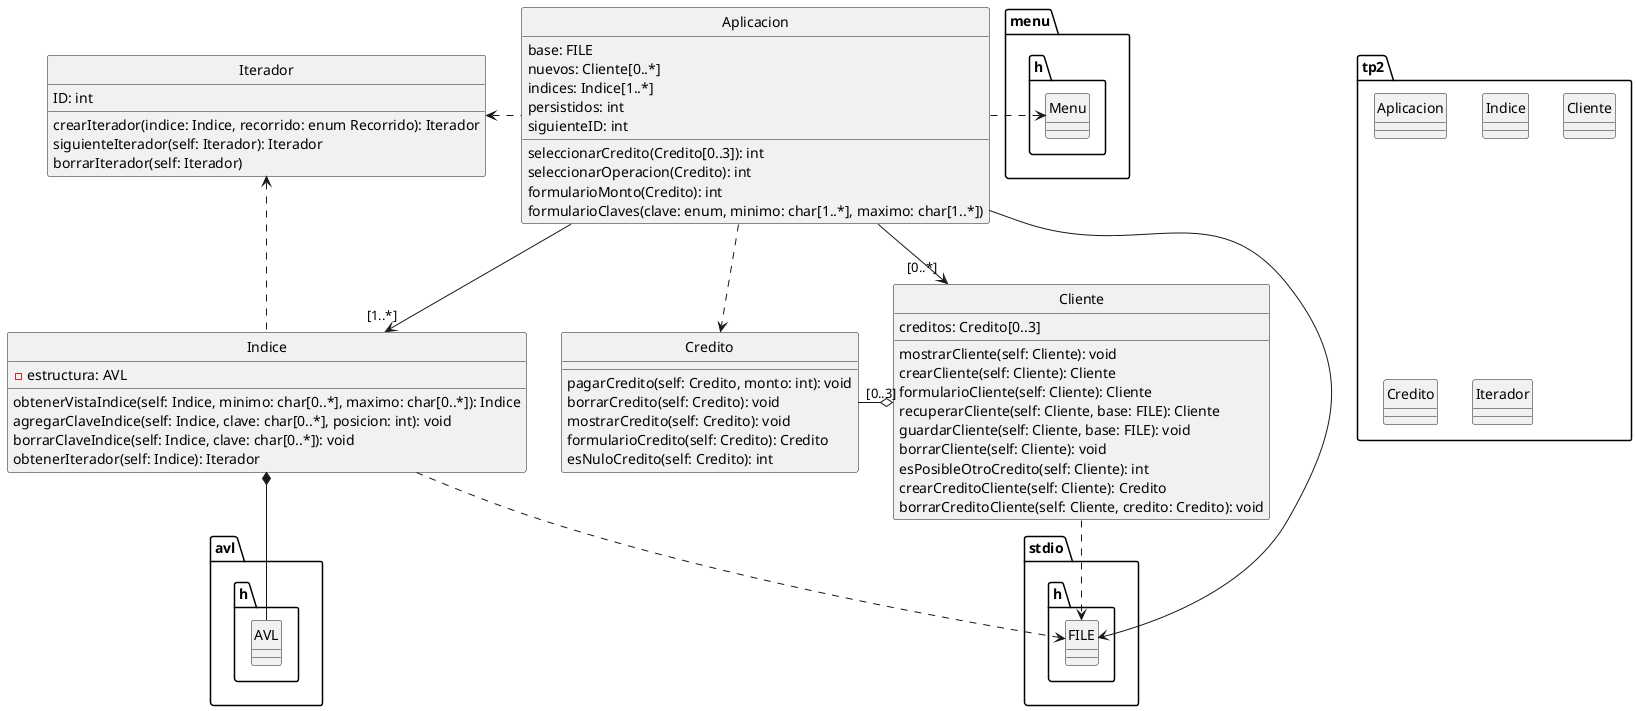 @startuml

package tp2 <<Folder>> {
    class Aplicacion 
    class Indice
    class Cliente
    class Credito
    class Iterador
}

package stdio.h <<Folder>> {
    class FILE
}

package avl.h <<Folder>> {
    class AVL
}

package menu.h <<Folder>> {
    class Menu
}

class Aplicacion {
	base: FILE
	nuevos: Cliente[0..*]
	indices: Indice[1..*]
	persistidos: int
	siguienteID: int
	seleccionarCredito(Credito[0..3]): int
	seleccionarOperacion(Credito): int
	formularioMonto(Credito): int
	formularioClaves(clave: enum, minimo: char[1..*], maximo: char[1..*])
}

class Cliente {
	creditos: Credito[0..3]
	mostrarCliente(self: Cliente): void
	crearCliente(self: Cliente): Cliente
	formularioCliente(self: Cliente): Cliente
	recuperarCliente(self: Cliente, base: FILE): Cliente
	guardarCliente(self: Cliente, base: FILE): void
	borrarCliente(self: Cliente): void
	esPosibleOtroCredito(self: Cliente): int
	crearCreditoCliente(self: Cliente): Credito
	borrarCreditoCliente(self: Cliente, credito: Credito): void
}

class Credito {
	pagarCredito(self: Credito, monto: int): void
	borrarCredito(self: Credito): void
	mostrarCredito(self: Credito): void
	formularioCredito(self: Credito): Credito
	esNuloCredito(self: Credito): int
}

class Indice {
	-estructura: AVL
	obtenerVistaIndice(self: Indice, minimo: char[0..*], maximo: char[0..*]): Indice
	agregarClaveIndice(self: Indice, clave: char[0..*], posicion: int): void
	borrarClaveIndice(self: Indice, clave: char[0..*]): void
	obtenerIterador(self: Indice): Iterador
}

class Iterador {
	ID: int
	crearIterador(indice: Indice, recorrido: enum Recorrido): Iterador
	siguienteIterador(self: Iterador): Iterador
	borrarIterador(self: Iterador)	
}

Aplicacion .left.> Menu
Aplicacion --> "[1..*]" Indice
Aplicacion --> FILE
Aplicacion --> "[0..*]" Cliente
Aplicacion ..> Credito
Cliente o-left- "[0..3]" Credito
Cliente ..> FILE
Indice ..> FILE
Indice *-down- AVL
Indice .up.> Iterador
Aplicacion .left.> Iterador

hide class circle

@enduml
